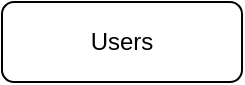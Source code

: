<mxfile>
  <diagram name="Container Diagram" id="1">
    <mxGraphModel dx="1294" dy="627" grid="1" gridSize="10" guides="1" tooltips="1" connect="1" arrows="1" fold="1" page="1" pageScale="1" pageWidth="827" pageHeight="1169">
      <root>
        <mxCell id="0"/>
        <mxCell id="1" parent="0"/>
        <mxCell id="user" value="Users" style="shape=rectangle;whiteSpace=wrap;rounded=1;" vertex="1" parent="1">
          <mxGeometry x="320" y="20" width="120" height="40" as="geometry"/>
        </mxCell>
        <mxCell id="gateway" value="API Gateway
(Auth & Routing)" style="shape=rectangle;whiteSpace=wrap;rounded=1;" vertex="1" parent="1">
          <mxGeometry x="320" y="80" width="160" height="60" as="geometry"/>
        </mxCell>
        <mxCell id="oauth" value="OAuth2 (Google)" style="shape=rectangle;whiteSpace=wrap;rounded=1;" vertex="1" parent="1">
          <mxGeometry x="120" y="80" width="120" height="40" as="geometry"/>
        </mxCell>
        <mxCell id="cms" value="CMS Service
- Users
- Courses" style="shape=rectangle;whiteSpace=wrap;rounded=1;" vertex="1" parent="1">
          <mxGeometry x="160" y="160" width="160" height="80" as="geometry"/>
        </mxCell>
        <mxCell id="content" value="Content Service
- Video Streaming
- File Uploading" style="shape=rectangle;whiteSpace=wrap;rounded=1;" vertex="1" parent="1">
          <mxGeometry x="400" y="160" width="200" height="80" as="geometry"/>
        </mxCell>
        <mxCell id="cmsdb" value="PostgreSQL
(CMS DB)" style="shape=rectangle;whiteSpace=wrap;rounded=1;" vertex="1" parent="1">
          <mxGeometry x="160" y="260" width="140" height="50" as="geometry"/>
        </mxCell>
        <mxCell id="redis" value="Redis Cache" style="shape=rectangle;whiteSpace=wrap;rounded=1;" vertex="1" parent="1">
          <mxGeometry x="400" y="260" width="120" height="50" as="geometry"/>
        </mxCell>
        <mxCell id="minio" value="MinIO Storage" style="shape=rectangle;whiteSpace=wrap;rounded=1;" vertex="1" parent="1">
          <mxGeometry x="540" y="260" width="120" height="50" as="geometry"/>
        </mxCell>
        <mxCell id="line1" style="edgeStyle=orthogonalEdgeStyle;rounded=0;" edge="1" parent="1" source="user" target="gateway">
          <mxGeometry relative="1" as="geometry"/>
        </mxCell>
        <mxCell id="line2" style="edgeStyle=orthogonalEdgeStyle;rounded=0;" edge="1" parent="1" source="gateway" target="cms">
          <mxGeometry relative="1" as="geometry"/>
        </mxCell>
        <mxCell id="line3" style="edgeStyle=orthogonalEdgeStyle;rounded=0;" edge="1" parent="1" source="gateway" target="content">
          <mxGeometry relative="1" as="geometry"/>
        </mxCell>
        <mxCell id="line4" style="edgeStyle=orthogonalEdgeStyle;rounded=0;" edge="1" parent="1" source="gateway" target="oauth">
          <mxGeometry relative="1" as="geometry"/>
        </mxCell>
        <mxCell id="line5" style="edgeStyle=orthogonalEdgeStyle;rounded=0;" edge="1" parent="1" source="cms" target="cmsdb">
          <mxGeometry relative="1" as="geometry"/>
        </mxCell>
        <mxCell id="line6" style="edgeStyle=orthogonalEdgeStyle;rounded=0;" edge="1" parent="1" source="content" target="redis">
          <mxGeometry relative="1" as="geometry"/>
        </mxCell>
        <mxCell id="line7" style="edgeStyle=orthogonalEdgeStyle;rounded=0;" edge="1" parent="1" source="content" target="minio">
          <mxGeometry relative="1" as="geometry"/>
        </mxCell>
      </root>
    </mxGraphModel>
  </diagram>
</mxfile>

